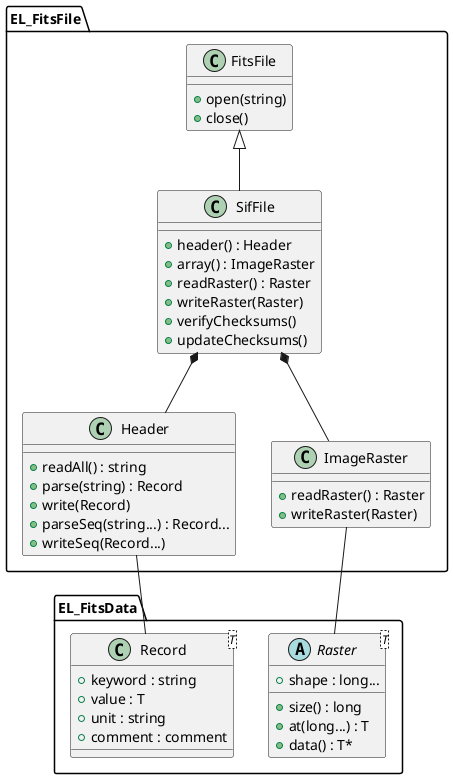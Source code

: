 @startuml
package EL_FitsData {

class Record<T> {
+ keyword : string
+ value : T
+ unit : string
+ comment : comment
}

abstract class Raster<T> {
+ shape : long...
+ size() : long
+ at(long...) : T
+ data() : T*
}

}

package EL_FitsFile {

class FitsFile {
+ open(string)
+ close()
}

class SifFile {
+ header() : Header
+ array() : ImageRaster
+ readRaster() : Raster
+ writeRaster(Raster)
+ verifyChecksums()
+ updateChecksums()
}

class Header {
+ readAll() : string
+ parse(string) : Record
+ write(Record)
+ parseSeq(string...) : Record...
+ writeSeq(Record...)
}

class ImageRaster {
+ readRaster() : Raster
+ writeRaster(Raster)
}

}

FitsFile <|-- SifFile
SifFile *-- Header
SifFile *-- ImageRaster
Header -- Record
ImageRaster -- Raster

Record -[hidden]right- Raster
@enduml